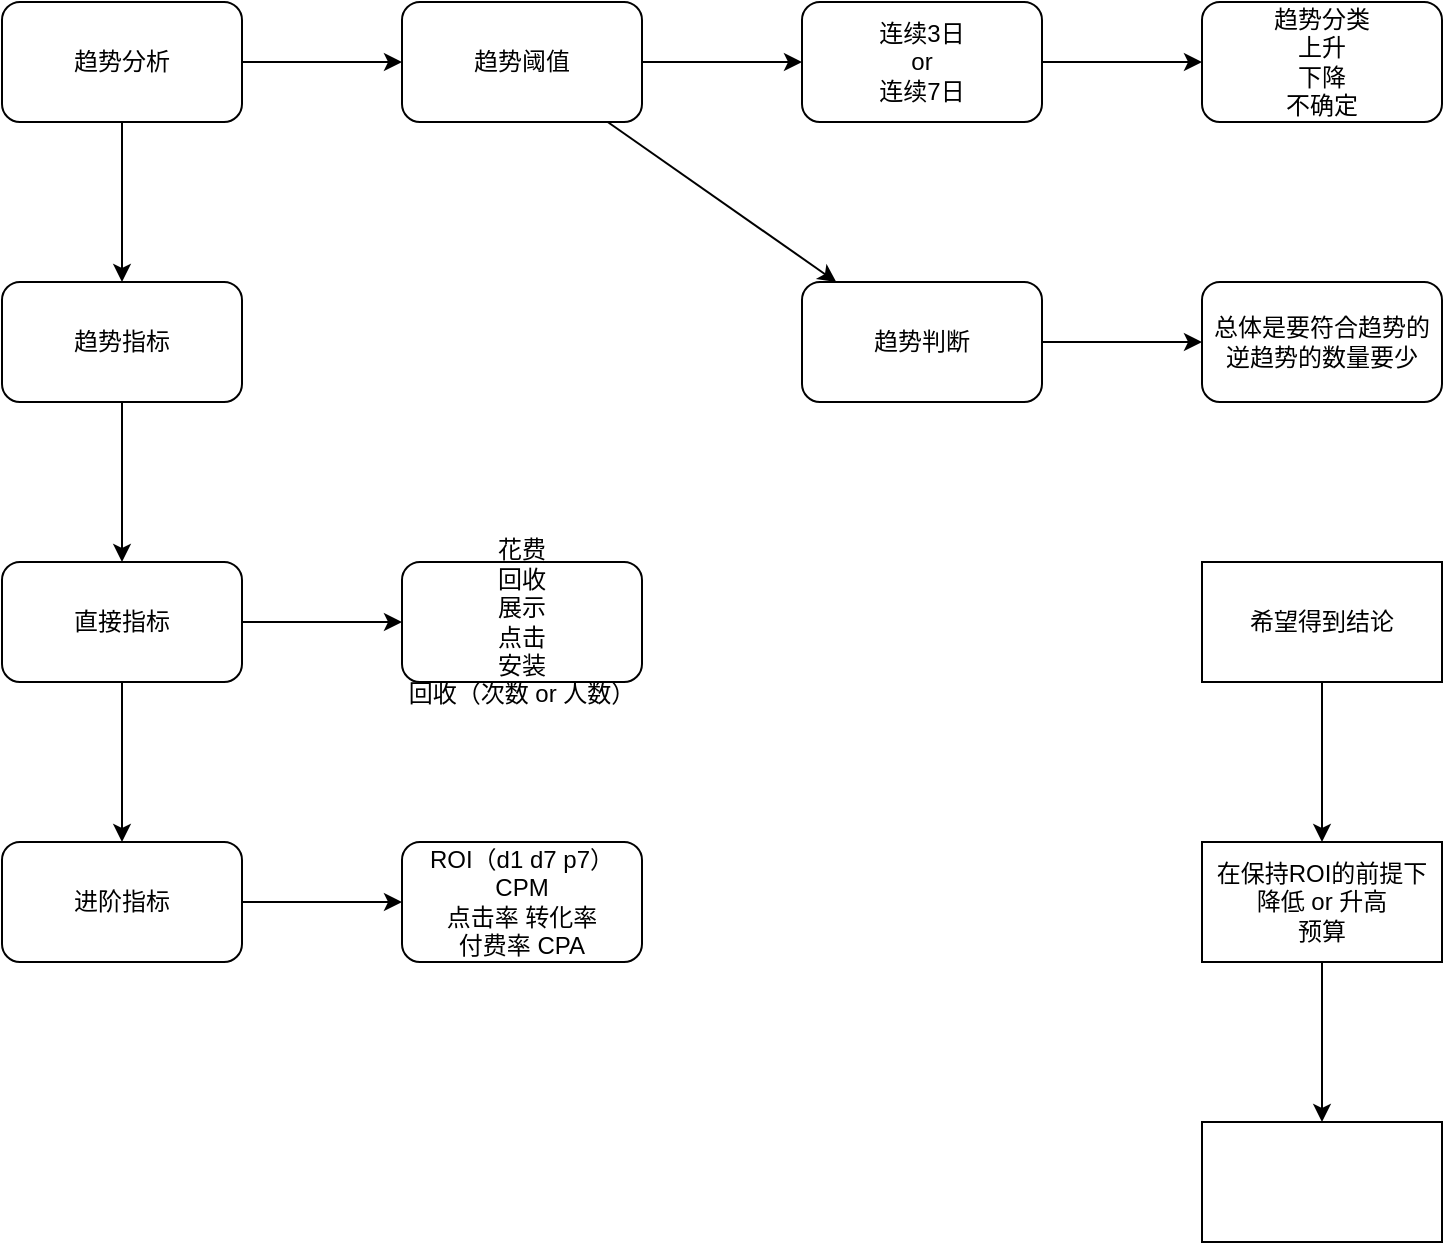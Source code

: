<mxfile>
    <diagram id="mVtYD81uB_J-NVwdU5oF" name="第 1 页">
        <mxGraphModel dx="1003" dy="594" grid="1" gridSize="10" guides="1" tooltips="1" connect="1" arrows="1" fold="1" page="1" pageScale="1" pageWidth="827" pageHeight="1169" math="0" shadow="0">
            <root>
                <mxCell id="0"/>
                <mxCell id="1" parent="0"/>
                <mxCell id="4" value="" style="edgeStyle=none;html=1;" edge="1" parent="1" source="2" target="3">
                    <mxGeometry relative="1" as="geometry"/>
                </mxCell>
                <mxCell id="6" value="" style="edgeStyle=none;html=1;" edge="1" parent="1" source="2" target="5">
                    <mxGeometry relative="1" as="geometry"/>
                </mxCell>
                <mxCell id="2" value="趋势分析" style="rounded=1;whiteSpace=wrap;html=1;" vertex="1" parent="1">
                    <mxGeometry x="40" y="40" width="120" height="60" as="geometry"/>
                </mxCell>
                <mxCell id="16" value="" style="edgeStyle=none;html=1;" edge="1" parent="1" source="3" target="15">
                    <mxGeometry relative="1" as="geometry"/>
                </mxCell>
                <mxCell id="3" value="趋势指标" style="rounded=1;whiteSpace=wrap;html=1;" vertex="1" parent="1">
                    <mxGeometry x="40" y="180" width="120" height="60" as="geometry"/>
                </mxCell>
                <mxCell id="8" value="" style="edgeStyle=none;html=1;" edge="1" parent="1" source="5" target="7">
                    <mxGeometry relative="1" as="geometry"/>
                </mxCell>
                <mxCell id="10" value="" style="edgeStyle=none;html=1;" edge="1" parent="1" source="5" target="9">
                    <mxGeometry relative="1" as="geometry"/>
                </mxCell>
                <mxCell id="5" value="趋势阈值" style="whiteSpace=wrap;html=1;rounded=1;" vertex="1" parent="1">
                    <mxGeometry x="240" y="40" width="120" height="60" as="geometry"/>
                </mxCell>
                <mxCell id="14" value="" style="edgeStyle=none;html=1;" edge="1" parent="1" source="7" target="13">
                    <mxGeometry relative="1" as="geometry"/>
                </mxCell>
                <mxCell id="7" value="连续3日&lt;br&gt;or&lt;br&gt;连续7日" style="whiteSpace=wrap;html=1;rounded=1;" vertex="1" parent="1">
                    <mxGeometry x="440" y="40" width="120" height="60" as="geometry"/>
                </mxCell>
                <mxCell id="12" value="" style="edgeStyle=none;html=1;" edge="1" parent="1" source="9" target="11">
                    <mxGeometry relative="1" as="geometry"/>
                </mxCell>
                <mxCell id="9" value="趋势判断" style="whiteSpace=wrap;html=1;rounded=1;" vertex="1" parent="1">
                    <mxGeometry x="440" y="180" width="120" height="60" as="geometry"/>
                </mxCell>
                <mxCell id="11" value="总体是要符合趋势的&lt;br&gt;逆趋势的数量要少" style="whiteSpace=wrap;html=1;rounded=1;" vertex="1" parent="1">
                    <mxGeometry x="640" y="180" width="120" height="60" as="geometry"/>
                </mxCell>
                <mxCell id="13" value="趋势分类&lt;br&gt;上升&lt;br&gt;下降&lt;br&gt;不确定" style="whiteSpace=wrap;html=1;rounded=1;" vertex="1" parent="1">
                    <mxGeometry x="640" y="40" width="120" height="60" as="geometry"/>
                </mxCell>
                <mxCell id="18" value="" style="edgeStyle=none;html=1;" edge="1" parent="1" source="15" target="17">
                    <mxGeometry relative="1" as="geometry"/>
                </mxCell>
                <mxCell id="20" value="" style="edgeStyle=none;html=1;" edge="1" parent="1" source="15" target="19">
                    <mxGeometry relative="1" as="geometry"/>
                </mxCell>
                <mxCell id="15" value="直接指标" style="whiteSpace=wrap;html=1;rounded=1;" vertex="1" parent="1">
                    <mxGeometry x="40" y="320" width="120" height="60" as="geometry"/>
                </mxCell>
                <mxCell id="22" value="" style="edgeStyle=none;html=1;" edge="1" parent="1" source="17" target="21">
                    <mxGeometry relative="1" as="geometry"/>
                </mxCell>
                <mxCell id="17" value="进阶指标" style="whiteSpace=wrap;html=1;rounded=1;" vertex="1" parent="1">
                    <mxGeometry x="40" y="460" width="120" height="60" as="geometry"/>
                </mxCell>
                <mxCell id="19" value="花费&lt;br&gt;回收&lt;br&gt;展示&lt;br&gt;点击&lt;br&gt;安装&lt;br&gt;回收（次数 or 人数）" style="whiteSpace=wrap;html=1;rounded=1;" vertex="1" parent="1">
                    <mxGeometry x="240" y="320" width="120" height="60" as="geometry"/>
                </mxCell>
                <mxCell id="21" value="ROI（d1 d7 p7）&lt;br&gt;CPM&lt;br&gt;点击率 转化率&lt;br&gt;付费率 CPA" style="whiteSpace=wrap;html=1;rounded=1;" vertex="1" parent="1">
                    <mxGeometry x="240" y="460" width="120" height="60" as="geometry"/>
                </mxCell>
                <mxCell id="25" value="" style="edgeStyle=none;html=1;" edge="1" parent="1" source="23" target="24">
                    <mxGeometry relative="1" as="geometry"/>
                </mxCell>
                <mxCell id="23" value="希望得到结论" style="rounded=0;whiteSpace=wrap;html=1;" vertex="1" parent="1">
                    <mxGeometry x="640" y="320" width="120" height="60" as="geometry"/>
                </mxCell>
                <mxCell id="27" value="" style="edgeStyle=none;html=1;" edge="1" parent="1" source="24" target="26">
                    <mxGeometry relative="1" as="geometry"/>
                </mxCell>
                <mxCell id="24" value="在保持ROI的前提下&lt;br&gt;降低 or 升高&lt;br&gt;预算" style="whiteSpace=wrap;html=1;rounded=0;" vertex="1" parent="1">
                    <mxGeometry x="640" y="460" width="120" height="60" as="geometry"/>
                </mxCell>
                <mxCell id="26" value="" style="whiteSpace=wrap;html=1;rounded=0;" vertex="1" parent="1">
                    <mxGeometry x="640" y="600" width="120" height="60" as="geometry"/>
                </mxCell>
            </root>
        </mxGraphModel>
    </diagram>
</mxfile>